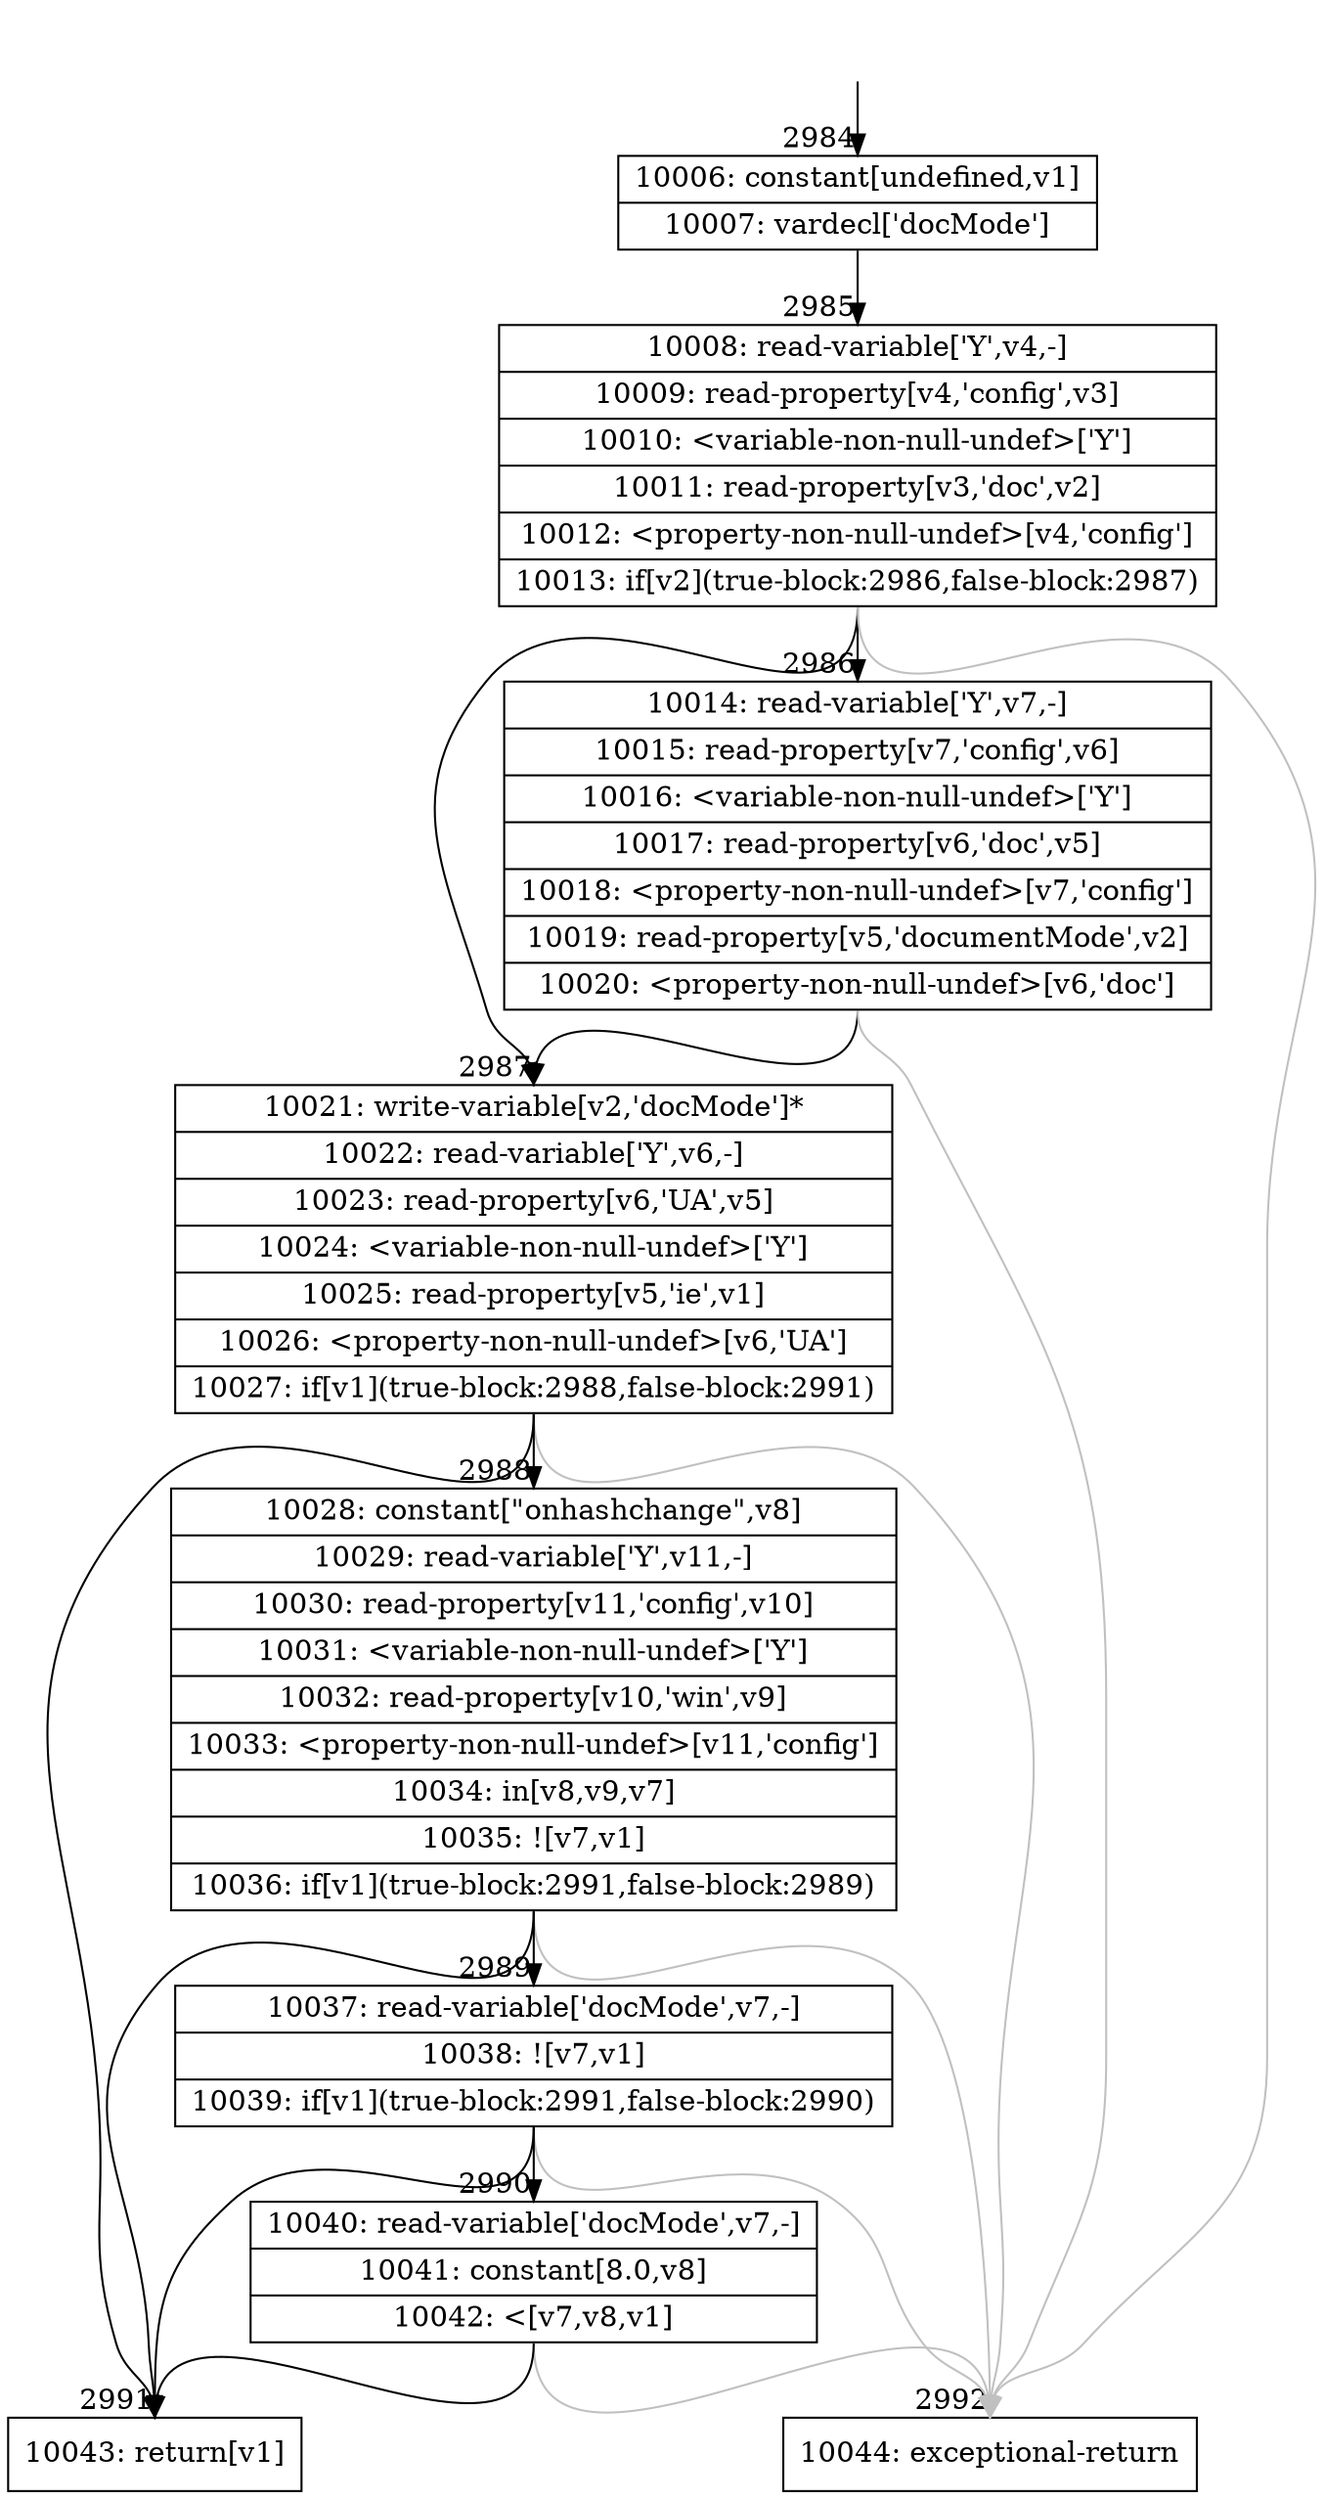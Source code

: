 digraph {
rankdir="TD"
BB_entry157[shape=none,label=""];
BB_entry157 -> BB2984 [tailport=s, headport=n, headlabel="    2984"]
BB2984 [shape=record label="{10006: constant[undefined,v1]|10007: vardecl['docMode']}" ] 
BB2984 -> BB2985 [tailport=s, headport=n, headlabel="      2985"]
BB2985 [shape=record label="{10008: read-variable['Y',v4,-]|10009: read-property[v4,'config',v3]|10010: \<variable-non-null-undef\>['Y']|10011: read-property[v3,'doc',v2]|10012: \<property-non-null-undef\>[v4,'config']|10013: if[v2](true-block:2986,false-block:2987)}" ] 
BB2985 -> BB2987 [tailport=s, headport=n, headlabel="      2987"]
BB2985 -> BB2986 [tailport=s, headport=n, headlabel="      2986"]
BB2985 -> BB2992 [tailport=s, headport=n, color=gray, headlabel="      2992"]
BB2986 [shape=record label="{10014: read-variable['Y',v7,-]|10015: read-property[v7,'config',v6]|10016: \<variable-non-null-undef\>['Y']|10017: read-property[v6,'doc',v5]|10018: \<property-non-null-undef\>[v7,'config']|10019: read-property[v5,'documentMode',v2]|10020: \<property-non-null-undef\>[v6,'doc']}" ] 
BB2986 -> BB2987 [tailport=s, headport=n]
BB2986 -> BB2992 [tailport=s, headport=n, color=gray]
BB2987 [shape=record label="{10021: write-variable[v2,'docMode']*|10022: read-variable['Y',v6,-]|10023: read-property[v6,'UA',v5]|10024: \<variable-non-null-undef\>['Y']|10025: read-property[v5,'ie',v1]|10026: \<property-non-null-undef\>[v6,'UA']|10027: if[v1](true-block:2988,false-block:2991)}" ] 
BB2987 -> BB2991 [tailport=s, headport=n, headlabel="      2991"]
BB2987 -> BB2988 [tailport=s, headport=n, headlabel="      2988"]
BB2987 -> BB2992 [tailport=s, headport=n, color=gray]
BB2988 [shape=record label="{10028: constant[\"onhashchange\",v8]|10029: read-variable['Y',v11,-]|10030: read-property[v11,'config',v10]|10031: \<variable-non-null-undef\>['Y']|10032: read-property[v10,'win',v9]|10033: \<property-non-null-undef\>[v11,'config']|10034: in[v8,v9,v7]|10035: ![v7,v1]|10036: if[v1](true-block:2991,false-block:2989)}" ] 
BB2988 -> BB2991 [tailport=s, headport=n]
BB2988 -> BB2989 [tailport=s, headport=n, headlabel="      2989"]
BB2988 -> BB2992 [tailport=s, headport=n, color=gray]
BB2989 [shape=record label="{10037: read-variable['docMode',v7,-]|10038: ![v7,v1]|10039: if[v1](true-block:2991,false-block:2990)}" ] 
BB2989 -> BB2991 [tailport=s, headport=n]
BB2989 -> BB2990 [tailport=s, headport=n, headlabel="      2990"]
BB2989 -> BB2992 [tailport=s, headport=n, color=gray]
BB2990 [shape=record label="{10040: read-variable['docMode',v7,-]|10041: constant[8.0,v8]|10042: \<[v7,v8,v1]}" ] 
BB2990 -> BB2991 [tailport=s, headport=n]
BB2990 -> BB2992 [tailport=s, headport=n, color=gray]
BB2991 [shape=record label="{10043: return[v1]}" ] 
BB2992 [shape=record label="{10044: exceptional-return}" ] 
//#$~ 5122
}
